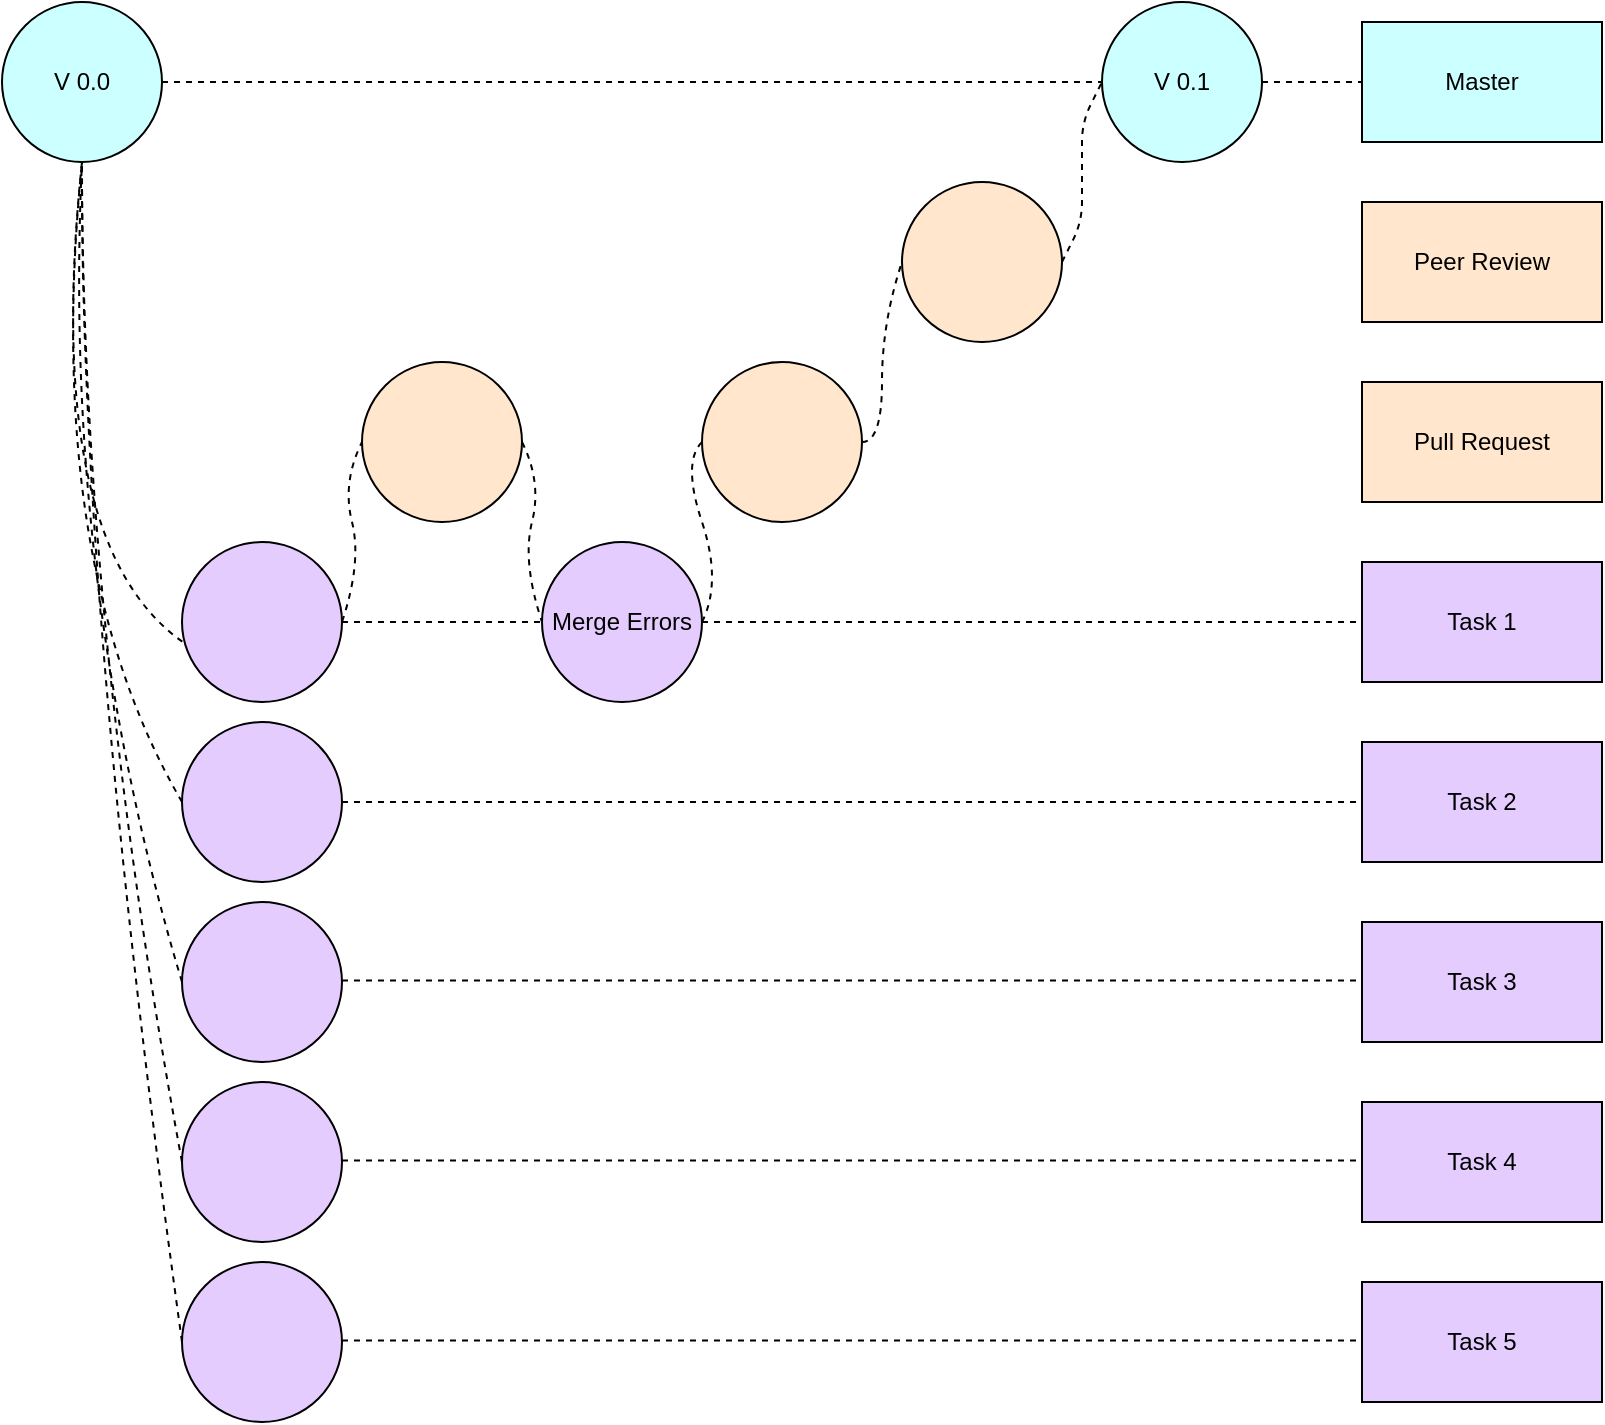 <mxfile version="13.10.4" type="google"><diagram id="y8C0kYnA3WT-o7cIz21i" name="Page-1"><mxGraphModel dx="2037" dy="1053" grid="1" gridSize="10" guides="1" tooltips="1" connect="1" arrows="1" fold="1" page="1" pageScale="1" pageWidth="850" pageHeight="1100" math="0" shadow="0"><root><mxCell id="0"/><mxCell id="1" parent="0"/><mxCell id="t_fFewhX3WsDj9bLZBgv-1" value="V 0.0" style="ellipse;whiteSpace=wrap;html=1;aspect=fixed;fillColor=#CCFFFF;" vertex="1" parent="1"><mxGeometry x="10" y="120" width="80" height="80" as="geometry"/></mxCell><mxCell id="t_fFewhX3WsDj9bLZBgv-2" value="Master" style="rounded=0;whiteSpace=wrap;html=1;fillColor=#CCFFFF;" vertex="1" parent="1"><mxGeometry x="690" y="130" width="120" height="60" as="geometry"/></mxCell><mxCell id="t_fFewhX3WsDj9bLZBgv-3" value="Peer Review" style="rounded=0;whiteSpace=wrap;html=1;fillColor=#ffe6cc;" vertex="1" parent="1"><mxGeometry x="690" y="220" width="120" height="60" as="geometry"/></mxCell><mxCell id="t_fFewhX3WsDj9bLZBgv-4" value="Task 1" style="rounded=0;whiteSpace=wrap;html=1;fillColor=#E5CCFF;" vertex="1" parent="1"><mxGeometry x="690" y="400" width="120" height="60" as="geometry"/></mxCell><mxCell id="t_fFewhX3WsDj9bLZBgv-5" value="Task 2" style="rounded=0;whiteSpace=wrap;html=1;fillColor=#E5CCFF;" vertex="1" parent="1"><mxGeometry x="690" y="490" width="120" height="60" as="geometry"/></mxCell><mxCell id="t_fFewhX3WsDj9bLZBgv-6" value="Task 3" style="rounded=0;whiteSpace=wrap;html=1;fillColor=#E5CCFF;" vertex="1" parent="1"><mxGeometry x="690" y="580" width="120" height="60" as="geometry"/></mxCell><mxCell id="t_fFewhX3WsDj9bLZBgv-7" value="Task 4" style="rounded=0;whiteSpace=wrap;html=1;fillColor=#E5CCFF;" vertex="1" parent="1"><mxGeometry x="690" y="670" width="120" height="60" as="geometry"/></mxCell><mxCell id="t_fFewhX3WsDj9bLZBgv-8" value="Task 5" style="rounded=0;whiteSpace=wrap;html=1;fillColor=#E5CCFF;" vertex="1" parent="1"><mxGeometry x="690" y="760" width="120" height="60" as="geometry"/></mxCell><mxCell id="t_fFewhX3WsDj9bLZBgv-9" value="V 0.1" style="ellipse;whiteSpace=wrap;html=1;aspect=fixed;fillColor=#CCFFFF;" vertex="1" parent="1"><mxGeometry x="560" y="120" width="80" height="80" as="geometry"/></mxCell><mxCell id="t_fFewhX3WsDj9bLZBgv-10" value="Pull Request" style="rounded=0;whiteSpace=wrap;html=1;fillColor=#ffe6cc;" vertex="1" parent="1"><mxGeometry x="690" y="310" width="120" height="60" as="geometry"/></mxCell><mxCell id="t_fFewhX3WsDj9bLZBgv-12" value="" style="ellipse;whiteSpace=wrap;html=1;aspect=fixed;strokeColor=#000000;fillColor=#E5CCFF;" vertex="1" parent="1"><mxGeometry x="100" y="750" width="80" height="80" as="geometry"/></mxCell><mxCell id="t_fFewhX3WsDj9bLZBgv-13" value="" style="ellipse;whiteSpace=wrap;html=1;aspect=fixed;strokeColor=#000000;fillColor=#E5CCFF;" vertex="1" parent="1"><mxGeometry x="100" y="660" width="80" height="80" as="geometry"/></mxCell><mxCell id="t_fFewhX3WsDj9bLZBgv-14" value="" style="ellipse;whiteSpace=wrap;html=1;aspect=fixed;strokeColor=#000000;fillColor=#E5CCFF;" vertex="1" parent="1"><mxGeometry x="100" y="570" width="80" height="80" as="geometry"/></mxCell><mxCell id="t_fFewhX3WsDj9bLZBgv-15" value="" style="ellipse;whiteSpace=wrap;html=1;aspect=fixed;strokeColor=#000000;fillColor=#E5CCFF;" vertex="1" parent="1"><mxGeometry x="100" y="480" width="80" height="80" as="geometry"/></mxCell><mxCell id="t_fFewhX3WsDj9bLZBgv-16" value="" style="ellipse;whiteSpace=wrap;html=1;aspect=fixed;fillColor=#E5CCFF;" vertex="1" parent="1"><mxGeometry x="100" y="390" width="80" height="80" as="geometry"/></mxCell><mxCell id="t_fFewhX3WsDj9bLZBgv-25" value="" style="endArrow=none;dashed=1;html=1;entryX=0.5;entryY=1;entryDx=0;entryDy=0;exitX=0.002;exitY=0.623;exitDx=0;exitDy=0;exitPerimeter=0;curved=1;" edge="1" parent="1" source="t_fFewhX3WsDj9bLZBgv-16" target="t_fFewhX3WsDj9bLZBgv-1"><mxGeometry width="50" height="50" relative="1" as="geometry"><mxPoint x="310" y="510" as="sourcePoint"/><mxPoint x="360" y="460" as="targetPoint"/><Array as="points"><mxPoint x="30" y="390"/></Array></mxGeometry></mxCell><mxCell id="t_fFewhX3WsDj9bLZBgv-26" value="" style="endArrow=none;dashed=1;html=1;exitX=0;exitY=0.5;exitDx=0;exitDy=0;curved=1;" edge="1" parent="1" source="t_fFewhX3WsDj9bLZBgv-15"><mxGeometry width="50" height="50" relative="1" as="geometry"><mxPoint x="110.16" y="449.84" as="sourcePoint"/><mxPoint x="50" y="200" as="targetPoint"/><Array as="points"><mxPoint x="30" y="400"/></Array></mxGeometry></mxCell><mxCell id="t_fFewhX3WsDj9bLZBgv-28" value="" style="endArrow=none;dashed=1;html=1;exitX=0;exitY=0.5;exitDx=0;exitDy=0;curved=1;" edge="1" parent="1" source="t_fFewhX3WsDj9bLZBgv-14"><mxGeometry width="50" height="50" relative="1" as="geometry"><mxPoint x="120.16" y="459.84" as="sourcePoint"/><mxPoint x="50" y="200" as="targetPoint"/><Array as="points"><mxPoint x="40" y="410"/></Array></mxGeometry></mxCell><mxCell id="t_fFewhX3WsDj9bLZBgv-29" value="" style="endArrow=none;dashed=1;html=1;entryX=0.5;entryY=1;entryDx=0;entryDy=0;exitX=0;exitY=0.5;exitDx=0;exitDy=0;curved=1;" edge="1" parent="1" source="t_fFewhX3WsDj9bLZBgv-13" target="t_fFewhX3WsDj9bLZBgv-1"><mxGeometry width="50" height="50" relative="1" as="geometry"><mxPoint x="130.16" y="469.84" as="sourcePoint"/><mxPoint x="80" y="230" as="targetPoint"/><Array as="points"><mxPoint x="50" y="430"/></Array></mxGeometry></mxCell><mxCell id="t_fFewhX3WsDj9bLZBgv-30" value="" style="endArrow=none;dashed=1;html=1;exitX=0;exitY=0.5;exitDx=0;exitDy=0;curved=1;" edge="1" parent="1" source="t_fFewhX3WsDj9bLZBgv-12"><mxGeometry width="50" height="50" relative="1" as="geometry"><mxPoint x="140.16" y="479.84" as="sourcePoint"/><mxPoint x="50" y="210" as="targetPoint"/><Array as="points"><mxPoint x="50" y="430"/></Array></mxGeometry></mxCell><mxCell id="t_fFewhX3WsDj9bLZBgv-31" value="" style="endArrow=none;dashed=1;html=1;exitX=1;exitY=0.5;exitDx=0;exitDy=0;entryX=0;entryY=0.5;entryDx=0;entryDy=0;" edge="1" parent="1" source="t_fFewhX3WsDj9bLZBgv-1" target="t_fFewhX3WsDj9bLZBgv-9"><mxGeometry width="50" height="50" relative="1" as="geometry"><mxPoint x="310" y="510" as="sourcePoint"/><mxPoint x="360" y="460" as="targetPoint"/></mxGeometry></mxCell><mxCell id="t_fFewhX3WsDj9bLZBgv-34" value="" style="ellipse;whiteSpace=wrap;html=1;aspect=fixed;fillColor=#ffe6cc;" vertex="1" parent="1"><mxGeometry x="190" y="300" width="80" height="80" as="geometry"/></mxCell><mxCell id="t_fFewhX3WsDj9bLZBgv-35" value="Merge Errors" style="ellipse;whiteSpace=wrap;html=1;aspect=fixed;fillColor=#E5CCFF;" vertex="1" parent="1"><mxGeometry x="280" y="390" width="80" height="80" as="geometry"/></mxCell><mxCell id="t_fFewhX3WsDj9bLZBgv-38" value="" style="ellipse;whiteSpace=wrap;html=1;aspect=fixed;fillColor=#ffe6cc;" vertex="1" parent="1"><mxGeometry x="360" y="300" width="80" height="80" as="geometry"/></mxCell><mxCell id="t_fFewhX3WsDj9bLZBgv-39" value="" style="ellipse;whiteSpace=wrap;html=1;aspect=fixed;fillColor=#ffe6cc;" vertex="1" parent="1"><mxGeometry x="460" y="210" width="80" height="80" as="geometry"/></mxCell><mxCell id="t_fFewhX3WsDj9bLZBgv-40" value="" style="endArrow=none;dashed=1;html=1;exitX=1;exitY=0.5;exitDx=0;exitDy=0;entryX=0;entryY=0.5;entryDx=0;entryDy=0;" edge="1" parent="1" source="t_fFewhX3WsDj9bLZBgv-15" target="t_fFewhX3WsDj9bLZBgv-5"><mxGeometry width="50" height="50" relative="1" as="geometry"><mxPoint x="310" y="520" as="sourcePoint"/><mxPoint x="360" y="470" as="targetPoint"/></mxGeometry></mxCell><mxCell id="t_fFewhX3WsDj9bLZBgv-41" value="" style="endArrow=none;dashed=1;html=1;exitX=1;exitY=0.5;exitDx=0;exitDy=0;entryX=0;entryY=0.5;entryDx=0;entryDy=0;" edge="1" parent="1"><mxGeometry width="50" height="50" relative="1" as="geometry"><mxPoint x="180" y="609.29" as="sourcePoint"/><mxPoint x="690" y="609.29" as="targetPoint"/></mxGeometry></mxCell><mxCell id="t_fFewhX3WsDj9bLZBgv-42" value="" style="endArrow=none;dashed=1;html=1;exitX=1;exitY=0.5;exitDx=0;exitDy=0;entryX=0;entryY=0.5;entryDx=0;entryDy=0;" edge="1" parent="1"><mxGeometry width="50" height="50" relative="1" as="geometry"><mxPoint x="180" y="699.29" as="sourcePoint"/><mxPoint x="690" y="699.29" as="targetPoint"/></mxGeometry></mxCell><mxCell id="t_fFewhX3WsDj9bLZBgv-43" value="" style="endArrow=none;dashed=1;html=1;exitX=1;exitY=0.5;exitDx=0;exitDy=0;entryX=0;entryY=0.5;entryDx=0;entryDy=0;" edge="1" parent="1"><mxGeometry width="50" height="50" relative="1" as="geometry"><mxPoint x="180" y="789.29" as="sourcePoint"/><mxPoint x="690" y="789.29" as="targetPoint"/></mxGeometry></mxCell><mxCell id="t_fFewhX3WsDj9bLZBgv-44" value="" style="endArrow=none;dashed=1;html=1;exitX=1;exitY=0.5;exitDx=0;exitDy=0;entryX=0;entryY=0.5;entryDx=0;entryDy=0;" edge="1" parent="1" source="t_fFewhX3WsDj9bLZBgv-16" target="t_fFewhX3WsDj9bLZBgv-35"><mxGeometry width="50" height="50" relative="1" as="geometry"><mxPoint x="220" y="560" as="sourcePoint"/><mxPoint x="730" y="560" as="targetPoint"/></mxGeometry></mxCell><mxCell id="t_fFewhX3WsDj9bLZBgv-45" value="" style="endArrow=none;dashed=1;html=1;exitX=1;exitY=0.5;exitDx=0;exitDy=0;entryX=0;entryY=0.5;entryDx=0;entryDy=0;curved=1;" edge="1" parent="1" source="t_fFewhX3WsDj9bLZBgv-16" target="t_fFewhX3WsDj9bLZBgv-34"><mxGeometry width="50" height="50" relative="1" as="geometry"><mxPoint x="230" y="570" as="sourcePoint"/><mxPoint x="740" y="570" as="targetPoint"/><Array as="points"><mxPoint x="190" y="400"/><mxPoint x="180" y="360"/></Array></mxGeometry></mxCell><mxCell id="t_fFewhX3WsDj9bLZBgv-46" value="" style="endArrow=none;dashed=1;html=1;exitX=1;exitY=0.5;exitDx=0;exitDy=0;entryX=0;entryY=0.5;entryDx=0;entryDy=0;curved=1;" edge="1" parent="1" source="t_fFewhX3WsDj9bLZBgv-34" target="t_fFewhX3WsDj9bLZBgv-35"><mxGeometry width="50" height="50" relative="1" as="geometry"><mxPoint x="310" y="520" as="sourcePoint"/><mxPoint x="360" y="470" as="targetPoint"/><Array as="points"><mxPoint x="280" y="360"/><mxPoint x="270" y="400"/></Array></mxGeometry></mxCell><mxCell id="t_fFewhX3WsDj9bLZBgv-47" value="" style="endArrow=none;dashed=1;html=1;exitX=1;exitY=0.5;exitDx=0;exitDy=0;entryX=0;entryY=0.5;entryDx=0;entryDy=0;curved=1;" edge="1" parent="1" source="t_fFewhX3WsDj9bLZBgv-35" target="t_fFewhX3WsDj9bLZBgv-38"><mxGeometry width="50" height="50" relative="1" as="geometry"><mxPoint x="310" y="520" as="sourcePoint"/><mxPoint x="360" y="470" as="targetPoint"/><Array as="points"><mxPoint x="370" y="410"/><mxPoint x="350" y="350"/></Array></mxGeometry></mxCell><mxCell id="t_fFewhX3WsDj9bLZBgv-48" value="" style="endArrow=none;dashed=1;html=1;exitX=1;exitY=0.5;exitDx=0;exitDy=0;entryX=0;entryY=0.5;entryDx=0;entryDy=0;curved=1;" edge="1" parent="1" source="t_fFewhX3WsDj9bLZBgv-38" target="t_fFewhX3WsDj9bLZBgv-39"><mxGeometry width="50" height="50" relative="1" as="geometry"><mxPoint x="310" y="520" as="sourcePoint"/><mxPoint x="360" y="470" as="targetPoint"/><Array as="points"><mxPoint x="450" y="340"/><mxPoint x="450" y="280"/></Array></mxGeometry></mxCell><mxCell id="t_fFewhX3WsDj9bLZBgv-49" value="" style="endArrow=none;dashed=1;html=1;exitX=1;exitY=0.5;exitDx=0;exitDy=0;entryX=0;entryY=0.5;entryDx=0;entryDy=0;" edge="1" parent="1" source="t_fFewhX3WsDj9bLZBgv-39" target="t_fFewhX3WsDj9bLZBgv-9"><mxGeometry width="50" height="50" relative="1" as="geometry"><mxPoint x="310" y="520" as="sourcePoint"/><mxPoint x="360" y="470" as="targetPoint"/><Array as="points"><mxPoint x="550" y="230"/><mxPoint x="550" y="180"/></Array></mxGeometry></mxCell><mxCell id="t_fFewhX3WsDj9bLZBgv-50" value="" style="endArrow=none;dashed=1;html=1;exitX=1;exitY=0.5;exitDx=0;exitDy=0;entryX=0;entryY=0.5;entryDx=0;entryDy=0;" edge="1" parent="1" source="t_fFewhX3WsDj9bLZBgv-9" target="t_fFewhX3WsDj9bLZBgv-2"><mxGeometry width="50" height="50" relative="1" as="geometry"><mxPoint x="310" y="520" as="sourcePoint"/><mxPoint x="360" y="470" as="targetPoint"/></mxGeometry></mxCell><mxCell id="t_fFewhX3WsDj9bLZBgv-51" value="" style="endArrow=none;dashed=1;html=1;exitX=1;exitY=0.5;exitDx=0;exitDy=0;entryX=0;entryY=0.5;entryDx=0;entryDy=0;" edge="1" parent="1" source="t_fFewhX3WsDj9bLZBgv-35" target="t_fFewhX3WsDj9bLZBgv-4"><mxGeometry width="50" height="50" relative="1" as="geometry"><mxPoint x="310" y="520" as="sourcePoint"/><mxPoint x="360" y="470" as="targetPoint"/></mxGeometry></mxCell></root></mxGraphModel></diagram></mxfile>